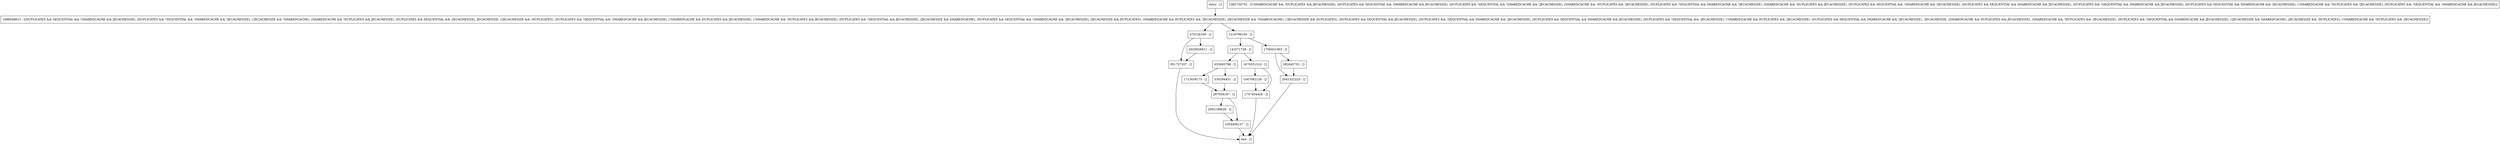 digraph processBINDelta {
node [shape=record];
470126100 [label="470126100 - []"];
142571728 [label="142571728 - []"];
1047082126 [label="1047082126 - []"];
2092198626 [label="2092198626 - []"];
1219799104 [label="1219799104 - []"];
1713459173 [label="1713459173 - []"];
1054406137 [label="1054406137 - []"];
2041322225 [label="2041322225 - []"];
530294451 [label="530294451 - []"];
287038187 [label="287038187 - []"];
951727357 [label="951727357 - []"];
655083788 [label="655083788 - []"];
entry [label="entry - []"];
exit [label="exit - []"];
2025626911 [label="2025626911 - []"];
1382734752 [label="1382734752 - [(!SHAREDCACHE && !DUPLICATES && JECACHESIZE), (DUPLICATES && SEQUENTIAL && !SHAREDCACHE && JECACHESIZE), (DUPLICATES && !SEQUENTIAL && !SHAREDCACHE && !JECACHESIZE), (SHAREDCACHE && !DUPLICATES && !JECACHESIZE), (DUPLICATES && !SEQUENTIAL && SHAREDCACHE && !JECACHESIZE), (SHAREDCACHE && !DUPLICATES && JECACHESIZE), (DUPLICATES && SEQUENTIAL && !SHAREDCACHE && !JECACHESIZE), (DUPLICATES && SEQUENTIAL && SHAREDCACHE && JECACHESIZE), (DUPLICATES && !SEQUENTIAL && SHAREDCACHE && JECACHESIZE), (DUPLICATES && SEQUENTIAL && SHAREDCACHE && !JECACHESIZE), (!SHAREDCACHE && !DUPLICATES && !JECACHESIZE), (DUPLICATES && !SEQUENTIAL && !SHAREDCACHE && JECACHESIZE)]"];
1988548613 [label="1988548613 - [(DUPLICATES && SEQUENTIAL && !SHAREDCACHE && JECACHESIZE), (DUPLICATES && !SEQUENTIAL && !SHAREDCACHE && !JECACHESIZE), (!JECACHESIZE && !SHAREDCACHE), (SHAREDCACHE && !DUPLICATES && JECACHESIZE), (DUPLICATES && SEQUENTIAL && !JECACHESIZE), JECACHESIZE, (!JECACHESIZE && !DUPLICATES), (DUPLICATES && !SEQUENTIAL && !SHAREDCACHE && JECACHESIZE), (!SHAREDCACHE && DUPLICATES && JECACHESIZE), (!SHAREDCACHE && !DUPLICATES && JECACHESIZE), (DUPLICATES && !SEQUENTIAL && JECACHESIZE), (JECACHESIZE && SHAREDCACHE), (DUPLICATES && SEQUENTIAL && !SHAREDCACHE && !JECACHESIZE), (JECACHESIZE && DUPLICATES), (SHAREDCACHE && DUPLICATES && !JECACHESIZE), (JECACHESIZE && !SHAREDCACHE), (!JECACHESIZE && DUPLICATES), (DUPLICATES && SEQUENTIAL && JECACHESIZE), (DUPLICATES && !SEQUENTIAL && SHAREDCACHE && !JECACHESIZE), (DUPLICATES && SEQUENTIAL && SHAREDCACHE && JECACHESIZE), (DUPLICATES && !SEQUENTIAL && !JECACHESIZE), (!SHAREDCACHE && DUPLICATES && !JECACHESIZE), (DUPLICATES && SEQUENTIAL && SHAREDCACHE && !JECACHESIZE), !JECACHESIZE, (SHAREDCACHE && DUPLICATES && JECACHESIZE), (SHAREDCACHE && !DUPLICATES && !JECACHESIZE), (DUPLICATES && !SEQUENTIAL && SHAREDCACHE && JECACHESIZE), (!JECACHESIZE && SHAREDCACHE), (JECACHESIZE && !DUPLICATES), (!SHAREDCACHE && !DUPLICATES && !JECACHESIZE)]"];
1709451063 [label="1709451063 - []"];
1757454426 [label="1757454426 - []"];
1670551510 [label="1670551510 - []"];
282645733 [label="282645733 - []"];
entry;
exit;
470126100 -> 2025626911;
470126100 -> 951727357;
142571728 -> 1670551510;
142571728 -> 655083788;
1047082126 -> 1757454426;
2092198626 -> 1054406137;
1219799104 -> 142571728;
1219799104 -> 1709451063;
1713459173 -> 287038187;
1054406137 -> exit;
2041322225 -> exit;
530294451 -> 287038187;
287038187 -> 2092198626;
287038187 -> 1054406137;
951727357 -> exit;
655083788 -> 1713459173;
655083788 -> 530294451;
entry -> 1988548613;
2025626911 -> 951727357;
1988548613 -> 470126100;
1988548613 -> 1219799104;
1709451063 -> 2041322225;
1709451063 -> 282645733;
1757454426 -> exit;
1670551510 -> 1047082126;
1670551510 -> 1757454426;
282645733 -> 2041322225;
}
